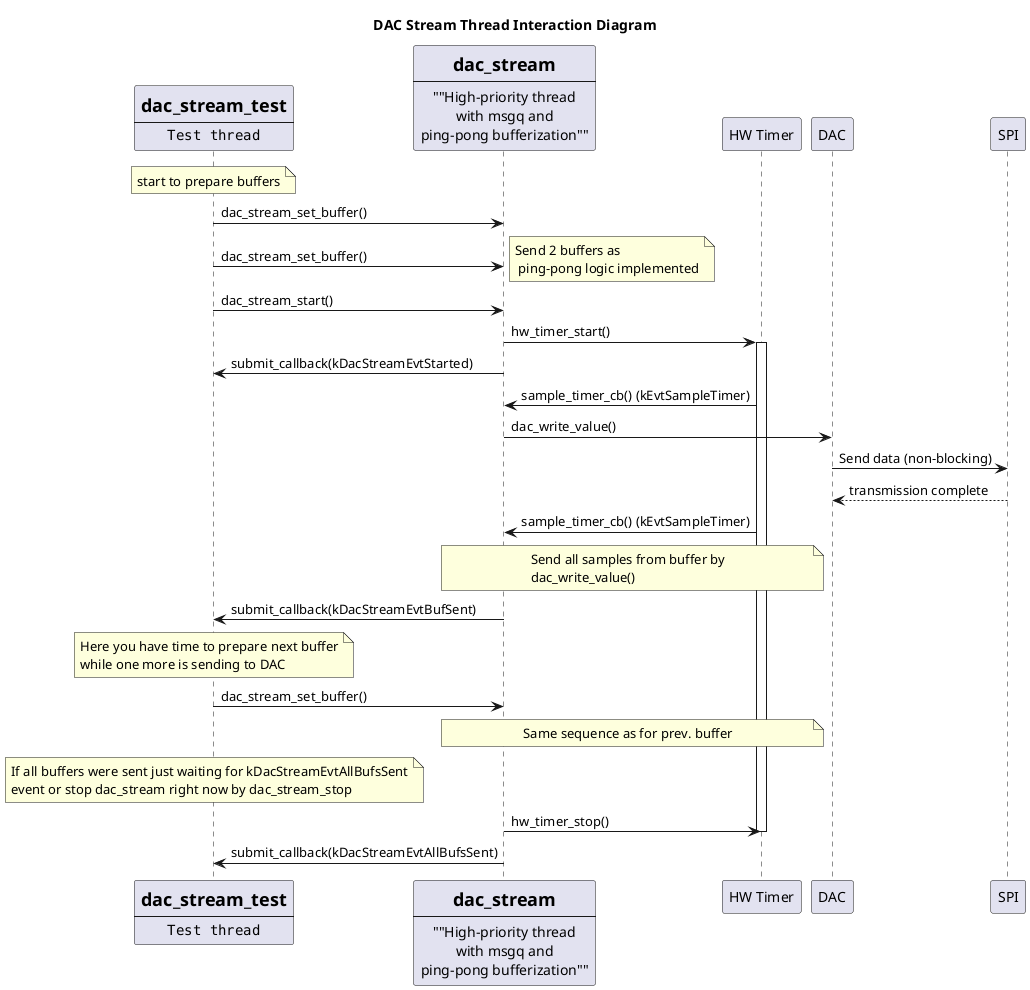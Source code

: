 @startuml
title DAC Stream Thread Interaction Diagram

participant TestThread [
=dac_stream_test
----
""Test thread""
]
participant StreamThread [
=dac_stream
----
""High-priority thread
with msgq and
ping-pong bufferization""
]
participant "HW Timer" as Timer
participant "DAC" as DAC
participant "SPI" as SPI

note over TestThread
start to prepare buffers
end note
TestThread -> StreamThread : dac_stream_set_buffer()
TestThread -> StreamThread : dac_stream_set_buffer()
note right: Send 2 buffers as \n ping-pong logic implemented
TestThread -> StreamThread : dac_stream_start()
StreamThread -> Timer : hw_timer_start()
activate Timer
StreamThread -> TestThread : submit_callback(kDacStreamEvtStarted)
Timer -> StreamThread : sample_timer_cb() (kEvtSampleTimer)
StreamThread -> DAC : dac_write_value()
DAC -> SPI : Send data (non-blocking)
SPI --> DAC : transmission complete
Timer -> StreamThread : sample_timer_cb() (kEvtSampleTimer)
note over StreamThread, Timer
Send all samples from buffer by
dac_write_value()
end note
StreamThread -> TestThread : submit_callback(kDacStreamEvtBufSent)
note over TestThread
Here you have time to prepare next buffer
while one more is sending to DAC
end note
TestThread -> StreamThread : dac_stream_set_buffer()
note over StreamThread, Timer
Same sequence as for prev. buffer
end note
note over TestThread
If all buffers were sent just waiting for kDacStreamEvtAllBufsSent
event or stop dac_stream right now by dac_stream_stop
end note
StreamThread -> Timer : hw_timer_stop()
deactivate Timer 
StreamThread -> TestThread : submit_callback(kDacStreamEvtAllBufsSent)


@enduml